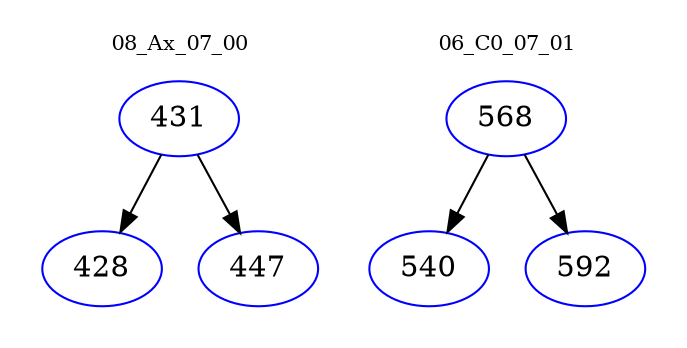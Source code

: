 digraph{
subgraph cluster_0 {
color = white
label = "08_Ax_07_00";
fontsize=10;
T0_431 [label="431", color="blue"]
T0_431 -> T0_428 [color="black"]
T0_428 [label="428", color="blue"]
T0_431 -> T0_447 [color="black"]
T0_447 [label="447", color="blue"]
}
subgraph cluster_1 {
color = white
label = "06_C0_07_01";
fontsize=10;
T1_568 [label="568", color="blue"]
T1_568 -> T1_540 [color="black"]
T1_540 [label="540", color="blue"]
T1_568 -> T1_592 [color="black"]
T1_592 [label="592", color="blue"]
}
}

